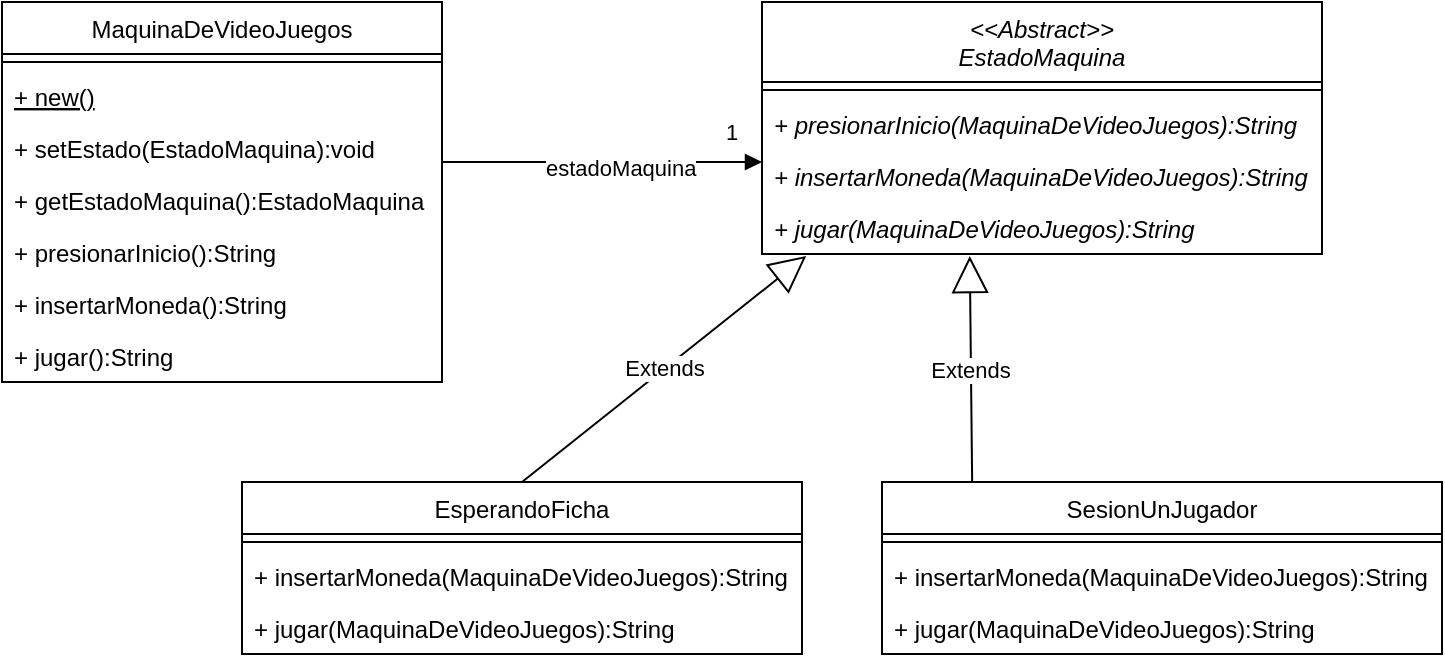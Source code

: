 <mxfile version="20.5.3" type="github">
  <diagram id="C5RBs43oDa-KdzZeNtuy" name="Page-1">
    <mxGraphModel dx="868" dy="450" grid="1" gridSize="10" guides="1" tooltips="1" connect="1" arrows="1" fold="1" page="1" pageScale="1" pageWidth="827" pageHeight="1169" math="0" shadow="0">
      <root>
        <mxCell id="WIyWlLk6GJQsqaUBKTNV-0" />
        <mxCell id="WIyWlLk6GJQsqaUBKTNV-1" parent="WIyWlLk6GJQsqaUBKTNV-0" />
        <mxCell id="SFOYFUCtj3-T00dfImxZ-0" value="MaquinaDeVideoJuegos" style="swimlane;fontStyle=0;align=center;verticalAlign=top;childLayout=stackLayout;horizontal=1;startSize=26;horizontalStack=0;resizeParent=1;resizeParentMax=0;resizeLast=0;collapsible=1;marginBottom=0;" vertex="1" parent="WIyWlLk6GJQsqaUBKTNV-1">
          <mxGeometry x="80" y="120" width="220" height="190" as="geometry" />
        </mxCell>
        <mxCell id="SFOYFUCtj3-T00dfImxZ-2" value="" style="line;strokeWidth=1;fillColor=none;align=left;verticalAlign=middle;spacingTop=-1;spacingLeft=3;spacingRight=3;rotatable=0;labelPosition=right;points=[];portConstraint=eastwest;strokeColor=inherit;" vertex="1" parent="SFOYFUCtj3-T00dfImxZ-0">
          <mxGeometry y="26" width="220" height="8" as="geometry" />
        </mxCell>
        <mxCell id="SFOYFUCtj3-T00dfImxZ-3" value="+ new()" style="text;strokeColor=none;fillColor=none;align=left;verticalAlign=top;spacingLeft=4;spacingRight=4;overflow=hidden;rotatable=0;points=[[0,0.5],[1,0.5]];portConstraint=eastwest;fontStyle=4" vertex="1" parent="SFOYFUCtj3-T00dfImxZ-0">
          <mxGeometry y="34" width="220" height="26" as="geometry" />
        </mxCell>
        <mxCell id="SFOYFUCtj3-T00dfImxZ-4" value="+ setEstado(EstadoMaquina):void" style="text;strokeColor=none;fillColor=none;align=left;verticalAlign=top;spacingLeft=4;spacingRight=4;overflow=hidden;rotatable=0;points=[[0,0.5],[1,0.5]];portConstraint=eastwest;fontStyle=0" vertex="1" parent="SFOYFUCtj3-T00dfImxZ-0">
          <mxGeometry y="60" width="220" height="26" as="geometry" />
        </mxCell>
        <mxCell id="SFOYFUCtj3-T00dfImxZ-5" value="+ getEstadoMaquina():EstadoMaquina" style="text;strokeColor=none;fillColor=none;align=left;verticalAlign=top;spacingLeft=4;spacingRight=4;overflow=hidden;rotatable=0;points=[[0,0.5],[1,0.5]];portConstraint=eastwest;fontStyle=0" vertex="1" parent="SFOYFUCtj3-T00dfImxZ-0">
          <mxGeometry y="86" width="220" height="26" as="geometry" />
        </mxCell>
        <mxCell id="SFOYFUCtj3-T00dfImxZ-6" value="+ presionarInicio():String" style="text;strokeColor=none;fillColor=none;align=left;verticalAlign=top;spacingLeft=4;spacingRight=4;overflow=hidden;rotatable=0;points=[[0,0.5],[1,0.5]];portConstraint=eastwest;fontStyle=0" vertex="1" parent="SFOYFUCtj3-T00dfImxZ-0">
          <mxGeometry y="112" width="220" height="26" as="geometry" />
        </mxCell>
        <mxCell id="SFOYFUCtj3-T00dfImxZ-7" value="+ insertarMoneda():String" style="text;strokeColor=none;fillColor=none;align=left;verticalAlign=top;spacingLeft=4;spacingRight=4;overflow=hidden;rotatable=0;points=[[0,0.5],[1,0.5]];portConstraint=eastwest;fontStyle=0" vertex="1" parent="SFOYFUCtj3-T00dfImxZ-0">
          <mxGeometry y="138" width="220" height="26" as="geometry" />
        </mxCell>
        <mxCell id="SFOYFUCtj3-T00dfImxZ-8" value="+ jugar():String" style="text;strokeColor=none;fillColor=none;align=left;verticalAlign=top;spacingLeft=4;spacingRight=4;overflow=hidden;rotatable=0;points=[[0,0.5],[1,0.5]];portConstraint=eastwest;fontStyle=0" vertex="1" parent="SFOYFUCtj3-T00dfImxZ-0">
          <mxGeometry y="164" width="220" height="26" as="geometry" />
        </mxCell>
        <mxCell id="SFOYFUCtj3-T00dfImxZ-9" value="&lt;&lt;Abstract&gt;&gt;&#xa;EstadoMaquina" style="swimlane;fontStyle=2;align=center;verticalAlign=top;childLayout=stackLayout;horizontal=1;startSize=40;horizontalStack=0;resizeParent=1;resizeParentMax=0;resizeLast=0;collapsible=1;marginBottom=0;" vertex="1" parent="WIyWlLk6GJQsqaUBKTNV-1">
          <mxGeometry x="460" y="120" width="280" height="126" as="geometry" />
        </mxCell>
        <mxCell id="SFOYFUCtj3-T00dfImxZ-11" value="" style="line;strokeWidth=1;fillColor=none;align=left;verticalAlign=middle;spacingTop=-1;spacingLeft=3;spacingRight=3;rotatable=0;labelPosition=right;points=[];portConstraint=eastwest;strokeColor=inherit;" vertex="1" parent="SFOYFUCtj3-T00dfImxZ-9">
          <mxGeometry y="40" width="280" height="8" as="geometry" />
        </mxCell>
        <mxCell id="SFOYFUCtj3-T00dfImxZ-12" value="+ presionarInicio(MaquinaDeVideoJuegos):String" style="text;strokeColor=none;fillColor=none;align=left;verticalAlign=top;spacingLeft=4;spacingRight=4;overflow=hidden;rotatable=0;points=[[0,0.5],[1,0.5]];portConstraint=eastwest;fontStyle=2" vertex="1" parent="SFOYFUCtj3-T00dfImxZ-9">
          <mxGeometry y="48" width="280" height="26" as="geometry" />
        </mxCell>
        <mxCell id="SFOYFUCtj3-T00dfImxZ-13" value="+ insertarMoneda(MaquinaDeVideoJuegos):String" style="text;strokeColor=none;fillColor=none;align=left;verticalAlign=top;spacingLeft=4;spacingRight=4;overflow=hidden;rotatable=0;points=[[0,0.5],[1,0.5]];portConstraint=eastwest;fontStyle=2" vertex="1" parent="SFOYFUCtj3-T00dfImxZ-9">
          <mxGeometry y="74" width="280" height="26" as="geometry" />
        </mxCell>
        <mxCell id="SFOYFUCtj3-T00dfImxZ-14" value="+ jugar(MaquinaDeVideoJuegos):String" style="text;strokeColor=none;fillColor=none;align=left;verticalAlign=top;spacingLeft=4;spacingRight=4;overflow=hidden;rotatable=0;points=[[0,0.5],[1,0.5]];portConstraint=eastwest;fontStyle=2" vertex="1" parent="SFOYFUCtj3-T00dfImxZ-9">
          <mxGeometry y="100" width="280" height="26" as="geometry" />
        </mxCell>
        <mxCell id="SFOYFUCtj3-T00dfImxZ-17" value="estadoMaquina" style="endArrow=block;endFill=1;html=1;edgeStyle=orthogonalEdgeStyle;align=left;verticalAlign=top;rounded=0;" edge="1" parent="WIyWlLk6GJQsqaUBKTNV-1">
          <mxGeometry x="-0.375" y="10" relative="1" as="geometry">
            <mxPoint x="300" y="200" as="sourcePoint" />
            <mxPoint x="460" y="200" as="targetPoint" />
            <mxPoint as="offset" />
          </mxGeometry>
        </mxCell>
        <mxCell id="SFOYFUCtj3-T00dfImxZ-18" value="1" style="edgeLabel;resizable=0;html=1;align=left;verticalAlign=bottom;" connectable="0" vertex="1" parent="SFOYFUCtj3-T00dfImxZ-17">
          <mxGeometry x="-1" relative="1" as="geometry">
            <mxPoint x="140" y="-7" as="offset" />
          </mxGeometry>
        </mxCell>
        <mxCell id="SFOYFUCtj3-T00dfImxZ-19" value="EsperandoFicha" style="swimlane;fontStyle=0;align=center;verticalAlign=top;childLayout=stackLayout;horizontal=1;startSize=26;horizontalStack=0;resizeParent=1;resizeParentMax=0;resizeLast=0;collapsible=1;marginBottom=0;" vertex="1" parent="WIyWlLk6GJQsqaUBKTNV-1">
          <mxGeometry x="200" y="360" width="280" height="86" as="geometry" />
        </mxCell>
        <mxCell id="SFOYFUCtj3-T00dfImxZ-21" value="" style="line;strokeWidth=1;fillColor=none;align=left;verticalAlign=middle;spacingTop=-1;spacingLeft=3;spacingRight=3;rotatable=0;labelPosition=right;points=[];portConstraint=eastwest;strokeColor=inherit;" vertex="1" parent="SFOYFUCtj3-T00dfImxZ-19">
          <mxGeometry y="26" width="280" height="8" as="geometry" />
        </mxCell>
        <mxCell id="SFOYFUCtj3-T00dfImxZ-22" value="+ insertarMoneda(MaquinaDeVideoJuegos):String" style="text;strokeColor=none;fillColor=none;align=left;verticalAlign=top;spacingLeft=4;spacingRight=4;overflow=hidden;rotatable=0;points=[[0,0.5],[1,0.5]];portConstraint=eastwest;" vertex="1" parent="SFOYFUCtj3-T00dfImxZ-19">
          <mxGeometry y="34" width="280" height="26" as="geometry" />
        </mxCell>
        <mxCell id="SFOYFUCtj3-T00dfImxZ-26" value="+ jugar(MaquinaDeVideoJuegos):String" style="text;strokeColor=none;fillColor=none;align=left;verticalAlign=top;spacingLeft=4;spacingRight=4;overflow=hidden;rotatable=0;points=[[0,0.5],[1,0.5]];portConstraint=eastwest;" vertex="1" parent="SFOYFUCtj3-T00dfImxZ-19">
          <mxGeometry y="60" width="280" height="26" as="geometry" />
        </mxCell>
        <mxCell id="SFOYFUCtj3-T00dfImxZ-27" value="Extends" style="endArrow=block;endSize=16;endFill=0;html=1;rounded=0;exitX=0.5;exitY=0;exitDx=0;exitDy=0;entryX=0.079;entryY=1.038;entryDx=0;entryDy=0;entryPerimeter=0;" edge="1" parent="WIyWlLk6GJQsqaUBKTNV-1" source="SFOYFUCtj3-T00dfImxZ-19" target="SFOYFUCtj3-T00dfImxZ-14">
          <mxGeometry width="160" relative="1" as="geometry">
            <mxPoint x="360" y="280" as="sourcePoint" />
            <mxPoint x="520" y="280" as="targetPoint" />
          </mxGeometry>
        </mxCell>
        <mxCell id="SFOYFUCtj3-T00dfImxZ-28" value="SesionUnJugador" style="swimlane;fontStyle=0;align=center;verticalAlign=top;childLayout=stackLayout;horizontal=1;startSize=26;horizontalStack=0;resizeParent=1;resizeParentMax=0;resizeLast=0;collapsible=1;marginBottom=0;" vertex="1" parent="WIyWlLk6GJQsqaUBKTNV-1">
          <mxGeometry x="520" y="360" width="280" height="86" as="geometry" />
        </mxCell>
        <mxCell id="SFOYFUCtj3-T00dfImxZ-29" value="" style="line;strokeWidth=1;fillColor=none;align=left;verticalAlign=middle;spacingTop=-1;spacingLeft=3;spacingRight=3;rotatable=0;labelPosition=right;points=[];portConstraint=eastwest;strokeColor=inherit;" vertex="1" parent="SFOYFUCtj3-T00dfImxZ-28">
          <mxGeometry y="26" width="280" height="8" as="geometry" />
        </mxCell>
        <mxCell id="SFOYFUCtj3-T00dfImxZ-30" value="+ insertarMoneda(MaquinaDeVideoJuegos):String" style="text;strokeColor=none;fillColor=none;align=left;verticalAlign=top;spacingLeft=4;spacingRight=4;overflow=hidden;rotatable=0;points=[[0,0.5],[1,0.5]];portConstraint=eastwest;" vertex="1" parent="SFOYFUCtj3-T00dfImxZ-28">
          <mxGeometry y="34" width="280" height="26" as="geometry" />
        </mxCell>
        <mxCell id="SFOYFUCtj3-T00dfImxZ-31" value="+ jugar(MaquinaDeVideoJuegos):String" style="text;strokeColor=none;fillColor=none;align=left;verticalAlign=top;spacingLeft=4;spacingRight=4;overflow=hidden;rotatable=0;points=[[0,0.5],[1,0.5]];portConstraint=eastwest;" vertex="1" parent="SFOYFUCtj3-T00dfImxZ-28">
          <mxGeometry y="60" width="280" height="26" as="geometry" />
        </mxCell>
        <mxCell id="SFOYFUCtj3-T00dfImxZ-32" value="Extends" style="endArrow=block;endSize=16;endFill=0;html=1;rounded=0;exitX=0.161;exitY=0;exitDx=0;exitDy=0;exitPerimeter=0;entryX=0.371;entryY=1.038;entryDx=0;entryDy=0;entryPerimeter=0;" edge="1" parent="WIyWlLk6GJQsqaUBKTNV-1" source="SFOYFUCtj3-T00dfImxZ-28" target="SFOYFUCtj3-T00dfImxZ-14">
          <mxGeometry width="160" relative="1" as="geometry">
            <mxPoint x="540" y="320" as="sourcePoint" />
            <mxPoint x="700" y="320" as="targetPoint" />
          </mxGeometry>
        </mxCell>
      </root>
    </mxGraphModel>
  </diagram>
</mxfile>
